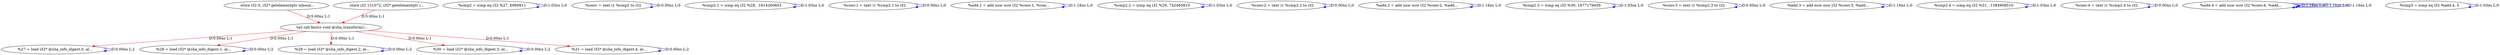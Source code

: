 digraph {
Node0x3378990[label="  tail call fastcc void @sha_transform()..."];
Node0x33787d0[label="  store i32 0, i32* getelementptr inboun..."];
Node0x33787d0 -> Node0x3378990[label="D:5.00ns L:1",color=red];
Node0x33788b0[label="  store i32 131072, i32* getelementptr i..."];
Node0x33788b0 -> Node0x3378990[label="D:5.00ns L:1",color=red];
Node0x3378b50[label="  %27 = load i32* @sha_info_digest.0, al..."];
Node0x3378990 -> Node0x3378b50[label="D:0.00ns L:1",color=red];
Node0x3378ed0[label="  %28 = load i32* @sha_info_digest.1, al..."];
Node0x3378990 -> Node0x3378ed0[label="D:0.00ns L:1",color=red];
Node0x336b6d0[label="  %29 = load i32* @sha_info_digest.2, al..."];
Node0x3378990 -> Node0x336b6d0[label="D:0.00ns L:1",color=red];
Node0x336bb30[label="  %30 = load i32* @sha_info_digest.3, al..."];
Node0x3378990 -> Node0x336bb30[label="D:0.00ns L:1",color=red];
Node0x33ba850[label="  %31 = load i32* @sha_info_digest.4, al..."];
Node0x3378990 -> Node0x33ba850[label="D:0.00ns L:1",color=red];
Node0x3378b50 -> Node0x3378b50[label="D:0.00ns L:2",color=blue];
Node0x3378c30[label="  %cmp2 = icmp eq i32 %27, 6969911"];
Node0x3378c30 -> Node0x3378c30[label="D:1.03ns L:0",color=blue];
Node0x3378d10[label="  %conv = zext i1 %cmp2 to i32"];
Node0x3378d10 -> Node0x3378d10[label="D:0.00ns L:0",color=blue];
Node0x3378ed0 -> Node0x3378ed0[label="D:0.00ns L:2",color=blue];
Node0x336b350[label="  %cmp2.1 = icmp eq i32 %28, -1814260603"];
Node0x336b350 -> Node0x336b350[label="D:1.03ns L:0",color=blue];
Node0x336b430[label="  %conv.1 = zext i1 %cmp2.1 to i32"];
Node0x336b430 -> Node0x336b430[label="D:0.00ns L:0",color=blue];
Node0x336b510[label="  %add.1 = add nuw nsw i32 %conv.1, %con..."];
Node0x336b510 -> Node0x336b510[label="D:1.16ns L:0",color=blue];
Node0x336b6d0 -> Node0x336b6d0[label="D:0.00ns L:2",color=blue];
Node0x336b7b0[label="  %cmp2.2 = icmp eq i32 %29, 742465810"];
Node0x336b7b0 -> Node0x336b7b0[label="D:1.03ns L:0",color=blue];
Node0x336b890[label="  %conv.2 = zext i1 %cmp2.2 to i32"];
Node0x336b890 -> Node0x336b890[label="D:0.00ns L:0",color=blue];
Node0x336b970[label="  %add.2 = add nuw nsw i32 %conv.2, %add..."];
Node0x336b970 -> Node0x336b970[label="D:1.16ns L:0",color=blue];
Node0x336bb30 -> Node0x336bb30[label="D:0.00ns L:2",color=blue];
Node0x33ba4d0[label="  %cmp2.3 = icmp eq i32 %30, 1677179459"];
Node0x33ba4d0 -> Node0x33ba4d0[label="D:1.03ns L:0",color=blue];
Node0x33ba5b0[label="  %conv.3 = zext i1 %cmp2.3 to i32"];
Node0x33ba5b0 -> Node0x33ba5b0[label="D:0.00ns L:0",color=blue];
Node0x33ba690[label="  %add.3 = add nuw nsw i32 %conv.3, %add..."];
Node0x33ba690 -> Node0x33ba690[label="D:1.16ns L:0",color=blue];
Node0x33ba850 -> Node0x33ba850[label="D:0.00ns L:2",color=blue];
Node0x33ba930[label="  %cmp2.4 = icmp eq i32 %31, -1384908510"];
Node0x33ba930 -> Node0x33ba930[label="D:1.03ns L:0",color=blue];
Node0x33baa10[label="  %conv.4 = zext i1 %cmp2.4 to i32"];
Node0x33baa10 -> Node0x33baa10[label="D:0.00ns L:0",color=blue];
Node0x33baaf0[label="  %add.4 = add nuw nsw i32 %conv.4, %add..."];
Node0x33baaf0 -> Node0x33baaf0[label="D:1.16ns L:0",color=blue];
Node0x33baaf0 -> Node0x33baaf0[label="D:1.16ns L:0",color=blue];
Node0x33baaf0 -> Node0x33baaf0[label="D:1.16ns L:0",color=blue];
Node0x33bacb0[label="  %cmp3 = icmp eq i32 %add.4, 5"];
Node0x33bacb0 -> Node0x33bacb0[label="D:1.03ns L:0",color=blue];
}
